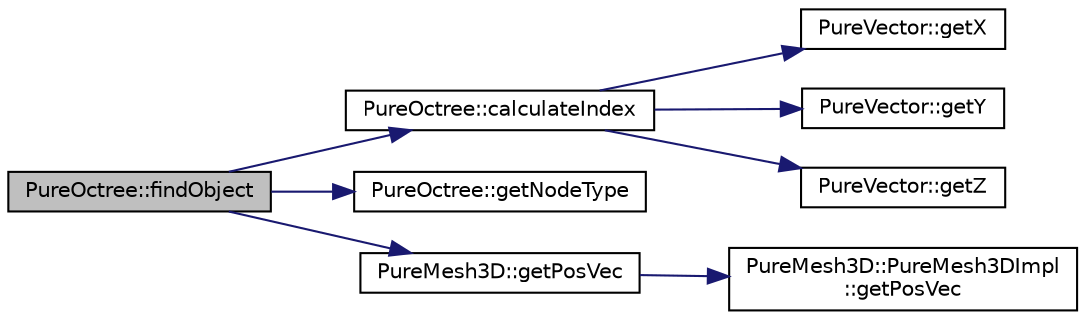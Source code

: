 digraph "PureOctree::findObject"
{
 // LATEX_PDF_SIZE
  edge [fontname="Helvetica",fontsize="10",labelfontname="Helvetica",labelfontsize="10"];
  node [fontname="Helvetica",fontsize="10",shape=record];
  rankdir="LR";
  Node1 [label="PureOctree::findObject",height=0.2,width=0.4,color="black", fillcolor="grey75", style="filled", fontcolor="black",tooltip="Finds the given object in the octree."];
  Node1 -> Node2 [color="midnightblue",fontsize="10",style="solid",fontname="Helvetica"];
  Node2 [label="PureOctree::calculateIndex",height=0.2,width=0.4,color="black", fillcolor="white", style="filled",URL="$class_pure_octree.html#a3dcf3842d9c20a6dff31aa97b821d317",tooltip="Calculates child node index for the given position in the current node."];
  Node2 -> Node3 [color="midnightblue",fontsize="10",style="solid",fontname="Helvetica"];
  Node3 [label="PureVector::getX",height=0.2,width=0.4,color="black", fillcolor="white", style="filled",URL="$class_pure_vector.html#a1671b6f7232f6cacd5b25e2e0078caa8",tooltip="Gets the X-coordinate."];
  Node2 -> Node4 [color="midnightblue",fontsize="10",style="solid",fontname="Helvetica"];
  Node4 [label="PureVector::getY",height=0.2,width=0.4,color="black", fillcolor="white", style="filled",URL="$class_pure_vector.html#ad3f280e052c74e30635f16def6f3fdff",tooltip="Gets the Y-coordinate."];
  Node2 -> Node5 [color="midnightblue",fontsize="10",style="solid",fontname="Helvetica"];
  Node5 [label="PureVector::getZ",height=0.2,width=0.4,color="black", fillcolor="white", style="filled",URL="$class_pure_vector.html#a0c7e17a5a9297eeefe11ac08611f4339",tooltip="Gets the Z-coordinate."];
  Node1 -> Node6 [color="midnightblue",fontsize="10",style="solid",fontname="Helvetica"];
  Node6 [label="PureOctree::getNodeType",height=0.2,width=0.4,color="black", fillcolor="white", style="filled",URL="$class_pure_octree.html#a08fbbc54ca6ffefce0710cb03b054303",tooltip="Gets the type of the octree node which depends on if the node has any objects or children nodes."];
  Node1 -> Node7 [color="midnightblue",fontsize="10",style="solid",fontname="Helvetica"];
  Node7 [label="PureMesh3D::getPosVec",height=0.2,width=0.4,color="black", fillcolor="white", style="filled",URL="$class_pure_mesh3_d.html#a6a0d521719d2afacba9fe360df5ff670",tooltip="Gets the position."];
  Node7 -> Node8 [color="midnightblue",fontsize="10",style="solid",fontname="Helvetica"];
  Node8 [label="PureMesh3D::PureMesh3DImpl\l::getPosVec",height=0.2,width=0.4,color="black", fillcolor="white", style="filled",URL="$class_pure_mesh3_d_1_1_pure_mesh3_d_impl.html#a6179ac01bfe066184922eaeec0a59a5a",tooltip=" "];
}
